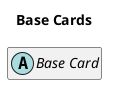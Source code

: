 @startuml
title Base Cards
hide empty members
skinparam linetype ortho

abstract "Base Card" as BaseCard {}

@enduml
